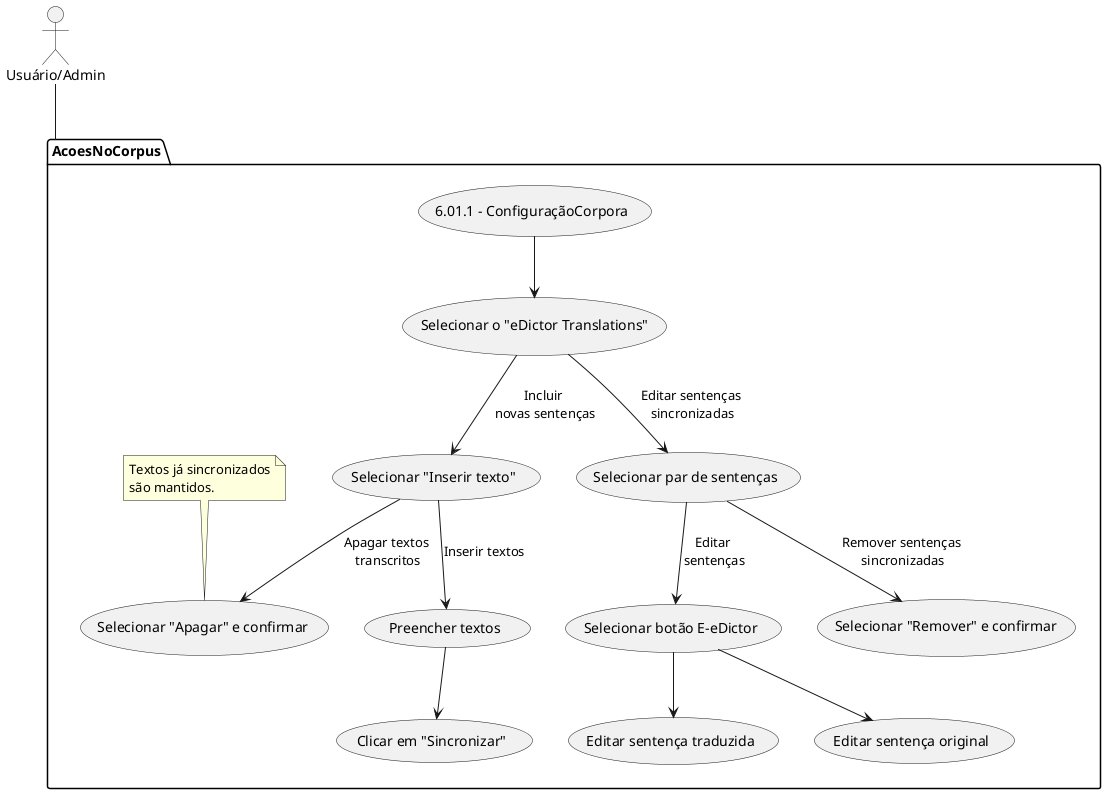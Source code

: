@startuml "Caso de uso 6.01 - Edição dos corpora"

actor "Usuário/Admin" as User 
 User -- AcoesNoCorpus
package AcoesNoCorpus {
          
         (6.01.1 - ConfiguraçãoCorpora)--> (Selecionar o "eDictor Translations")
         (Selecionar o "eDictor Translations")-->(Selecionar "Inserir texto"):Incluir \nnovas sentenças
         (Selecionar "Inserir texto")-->(Preencher textos):Inserir textos
         (Preencher textos)-->(Clicar em "Sincronizar")
         (Selecionar "Inserir texto")-->(Selecionar "Apagar" e confirmar):Apagar textos \ntranscritos
         (Selecionar o "eDictor Translations")-->(Selecionar par de sentenças): Editar sentenças\n sincronizadas
         (Selecionar par de sentenças)-->(Selecionar "Remover" e confirmar):Remover sentenças \nsincronizadas
         (Selecionar par de sentenças)-->(Selecionar botão E-eDictor): Editar \nsentenças
         (Selecionar botão E-eDictor)-->(Editar sentença original)
         (Selecionar botão E-eDictor)-->(Editar sentença traduzida)
        

note top of (Selecionar "Apagar" e confirmar)
Textos já sincronizados
são mantidos.
end note

}



@enduml



